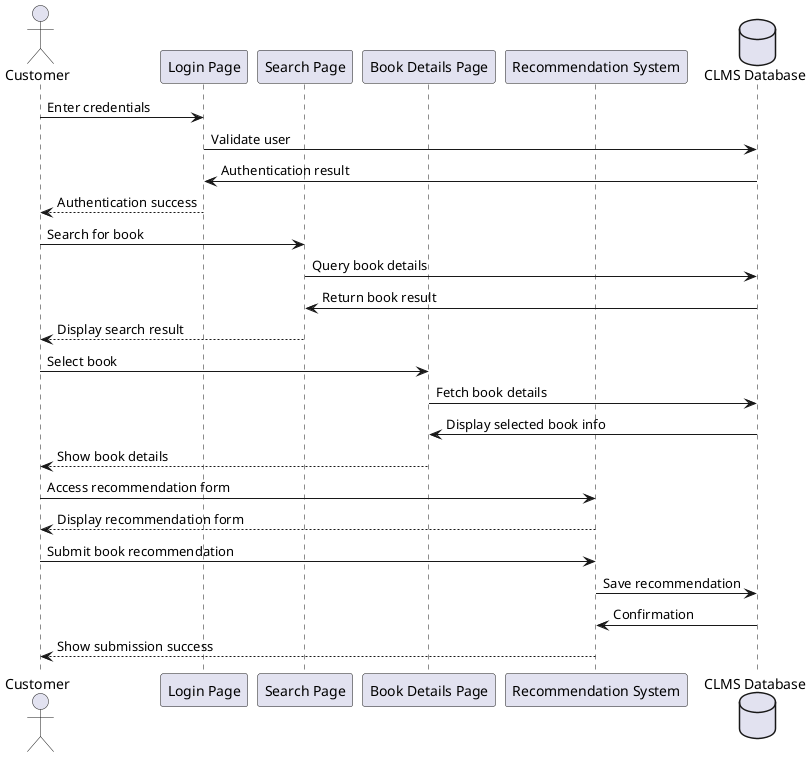 @startuml
actor Customer
participant "Login Page" as LoginPage
participant "Search Page" as SearchPage
participant "Book Details Page" as BookDetails
participant "Recommendation System" as RecSystem
database "CLMS Database" as Database

Customer -> LoginPage : Enter credentials
LoginPage -> Database : Validate user
Database -> LoginPage : Authentication result
LoginPage --> Customer : Authentication success

Customer -> SearchPage : Search for book
SearchPage -> Database : Query book details
Database -> SearchPage : Return book result
SearchPage --> Customer : Display search result

Customer -> BookDetails : Select book
BookDetails -> Database : Fetch book details
Database -> BookDetails : Display selected book info
BookDetails --> Customer : Show book details

Customer -> RecSystem : Access recommendation form
RecSystem --> Customer: Display recommendation form

Customer -> RecSystem : Submit book recommendation
RecSystem -> Database : Save recommendation
Database -> RecSystem : Confirmation
RecSystem --> Customer : Show submission success

@enduml
